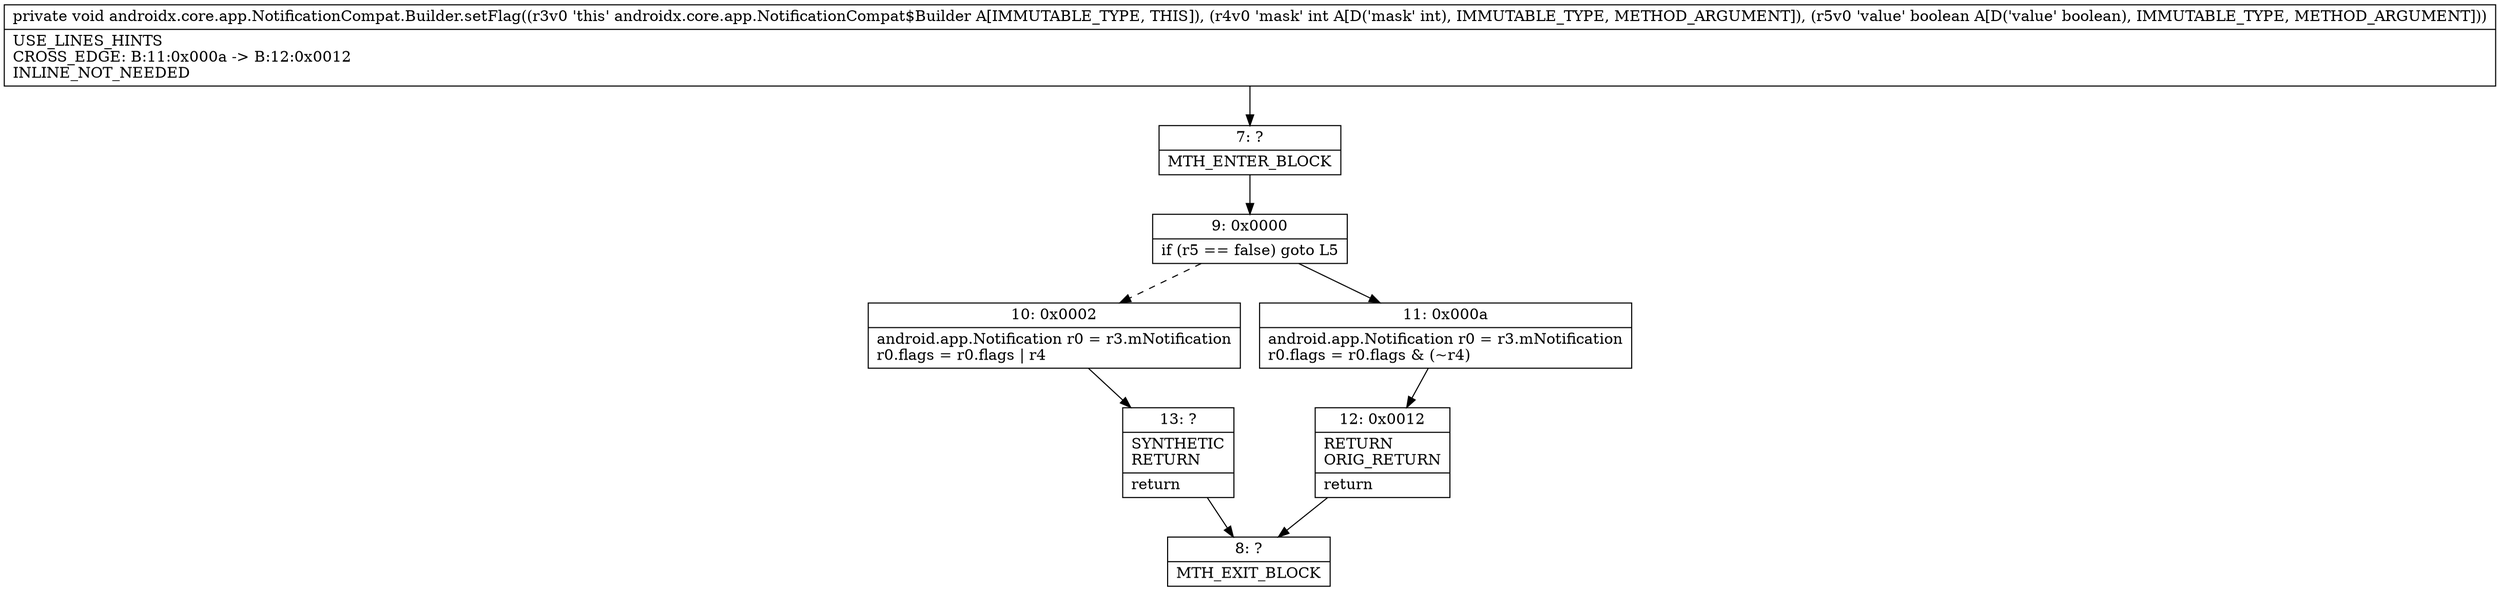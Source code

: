 digraph "CFG forandroidx.core.app.NotificationCompat.Builder.setFlag(IZ)V" {
Node_7 [shape=record,label="{7\:\ ?|MTH_ENTER_BLOCK\l}"];
Node_9 [shape=record,label="{9\:\ 0x0000|if (r5 == false) goto L5\l}"];
Node_10 [shape=record,label="{10\:\ 0x0002|android.app.Notification r0 = r3.mNotification\lr0.flags = r0.flags \| r4\l}"];
Node_13 [shape=record,label="{13\:\ ?|SYNTHETIC\lRETURN\l|return\l}"];
Node_8 [shape=record,label="{8\:\ ?|MTH_EXIT_BLOCK\l}"];
Node_11 [shape=record,label="{11\:\ 0x000a|android.app.Notification r0 = r3.mNotification\lr0.flags = r0.flags & (~r4)\l}"];
Node_12 [shape=record,label="{12\:\ 0x0012|RETURN\lORIG_RETURN\l|return\l}"];
MethodNode[shape=record,label="{private void androidx.core.app.NotificationCompat.Builder.setFlag((r3v0 'this' androidx.core.app.NotificationCompat$Builder A[IMMUTABLE_TYPE, THIS]), (r4v0 'mask' int A[D('mask' int), IMMUTABLE_TYPE, METHOD_ARGUMENT]), (r5v0 'value' boolean A[D('value' boolean), IMMUTABLE_TYPE, METHOD_ARGUMENT]))  | USE_LINES_HINTS\lCROSS_EDGE: B:11:0x000a \-\> B:12:0x0012\lINLINE_NOT_NEEDED\l}"];
MethodNode -> Node_7;Node_7 -> Node_9;
Node_9 -> Node_10[style=dashed];
Node_9 -> Node_11;
Node_10 -> Node_13;
Node_13 -> Node_8;
Node_11 -> Node_12;
Node_12 -> Node_8;
}

